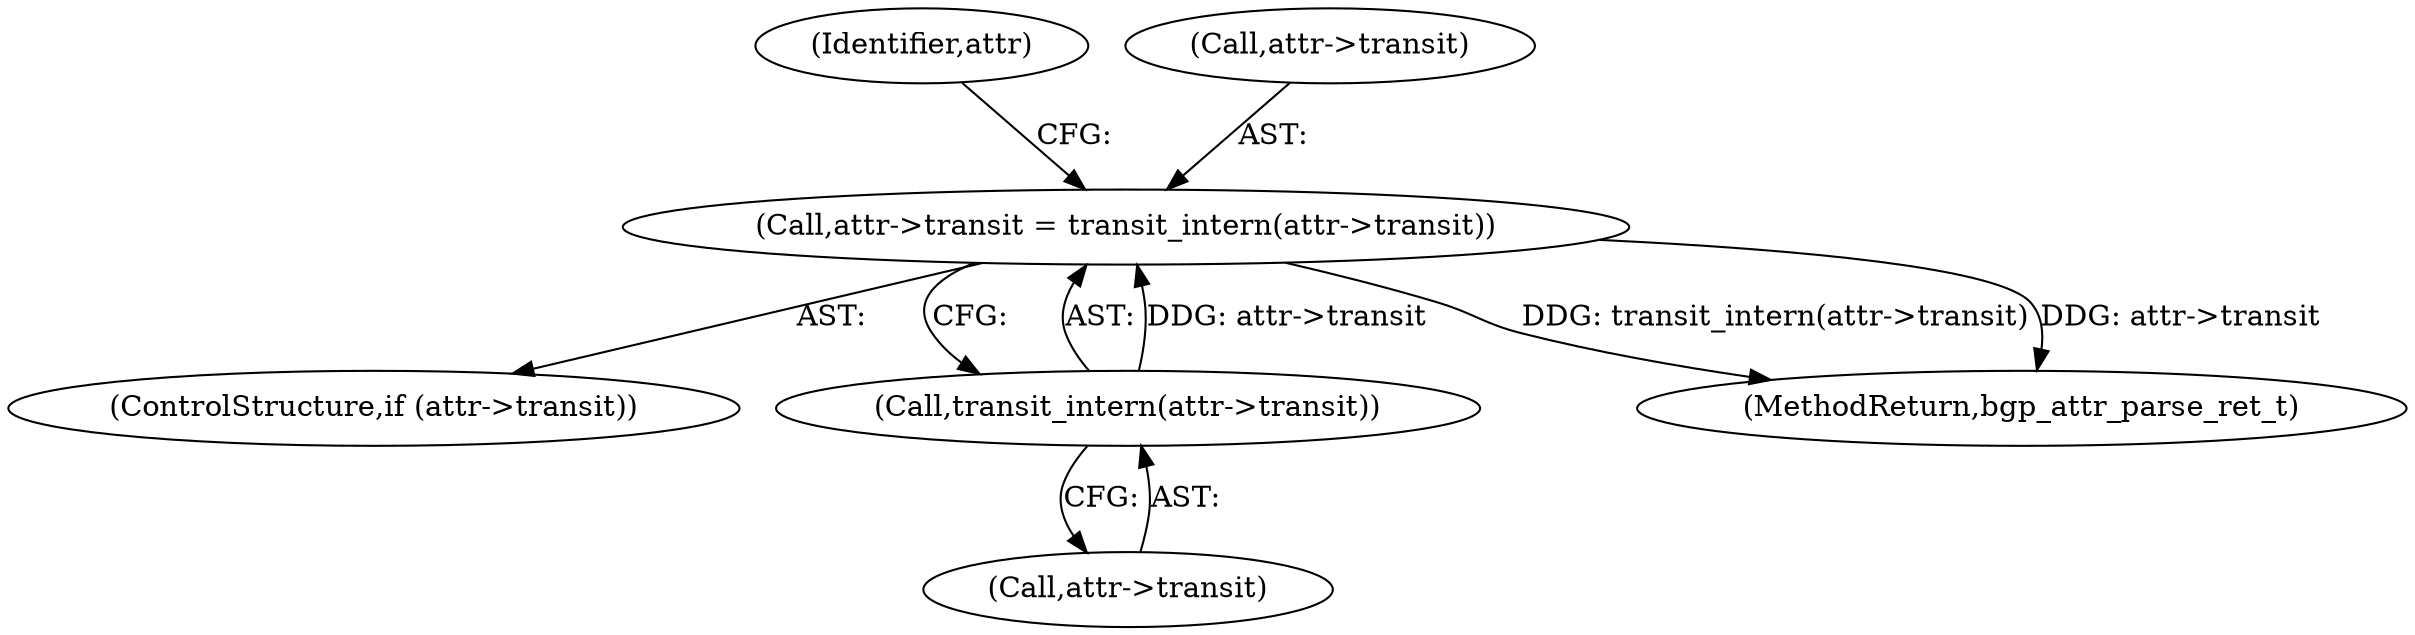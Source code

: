 digraph "0_frr_943d595a018e69b550db08cccba1d0778a86705a@pointer" {
"1000760" [label="(Call,attr->transit = transit_intern(attr->transit))"];
"1000764" [label="(Call,transit_intern(attr->transit))"];
"1000770" [label="(Identifier,attr)"];
"1000761" [label="(Call,attr->transit)"];
"1000765" [label="(Call,attr->transit)"];
"1000756" [label="(ControlStructure,if (attr->transit))"];
"1000760" [label="(Call,attr->transit = transit_intern(attr->transit))"];
"1000796" [label="(MethodReturn,bgp_attr_parse_ret_t)"];
"1000764" [label="(Call,transit_intern(attr->transit))"];
"1000760" -> "1000756"  [label="AST: "];
"1000760" -> "1000764"  [label="CFG: "];
"1000761" -> "1000760"  [label="AST: "];
"1000764" -> "1000760"  [label="AST: "];
"1000770" -> "1000760"  [label="CFG: "];
"1000760" -> "1000796"  [label="DDG: transit_intern(attr->transit)"];
"1000760" -> "1000796"  [label="DDG: attr->transit"];
"1000764" -> "1000760"  [label="DDG: attr->transit"];
"1000764" -> "1000765"  [label="CFG: "];
"1000765" -> "1000764"  [label="AST: "];
}
